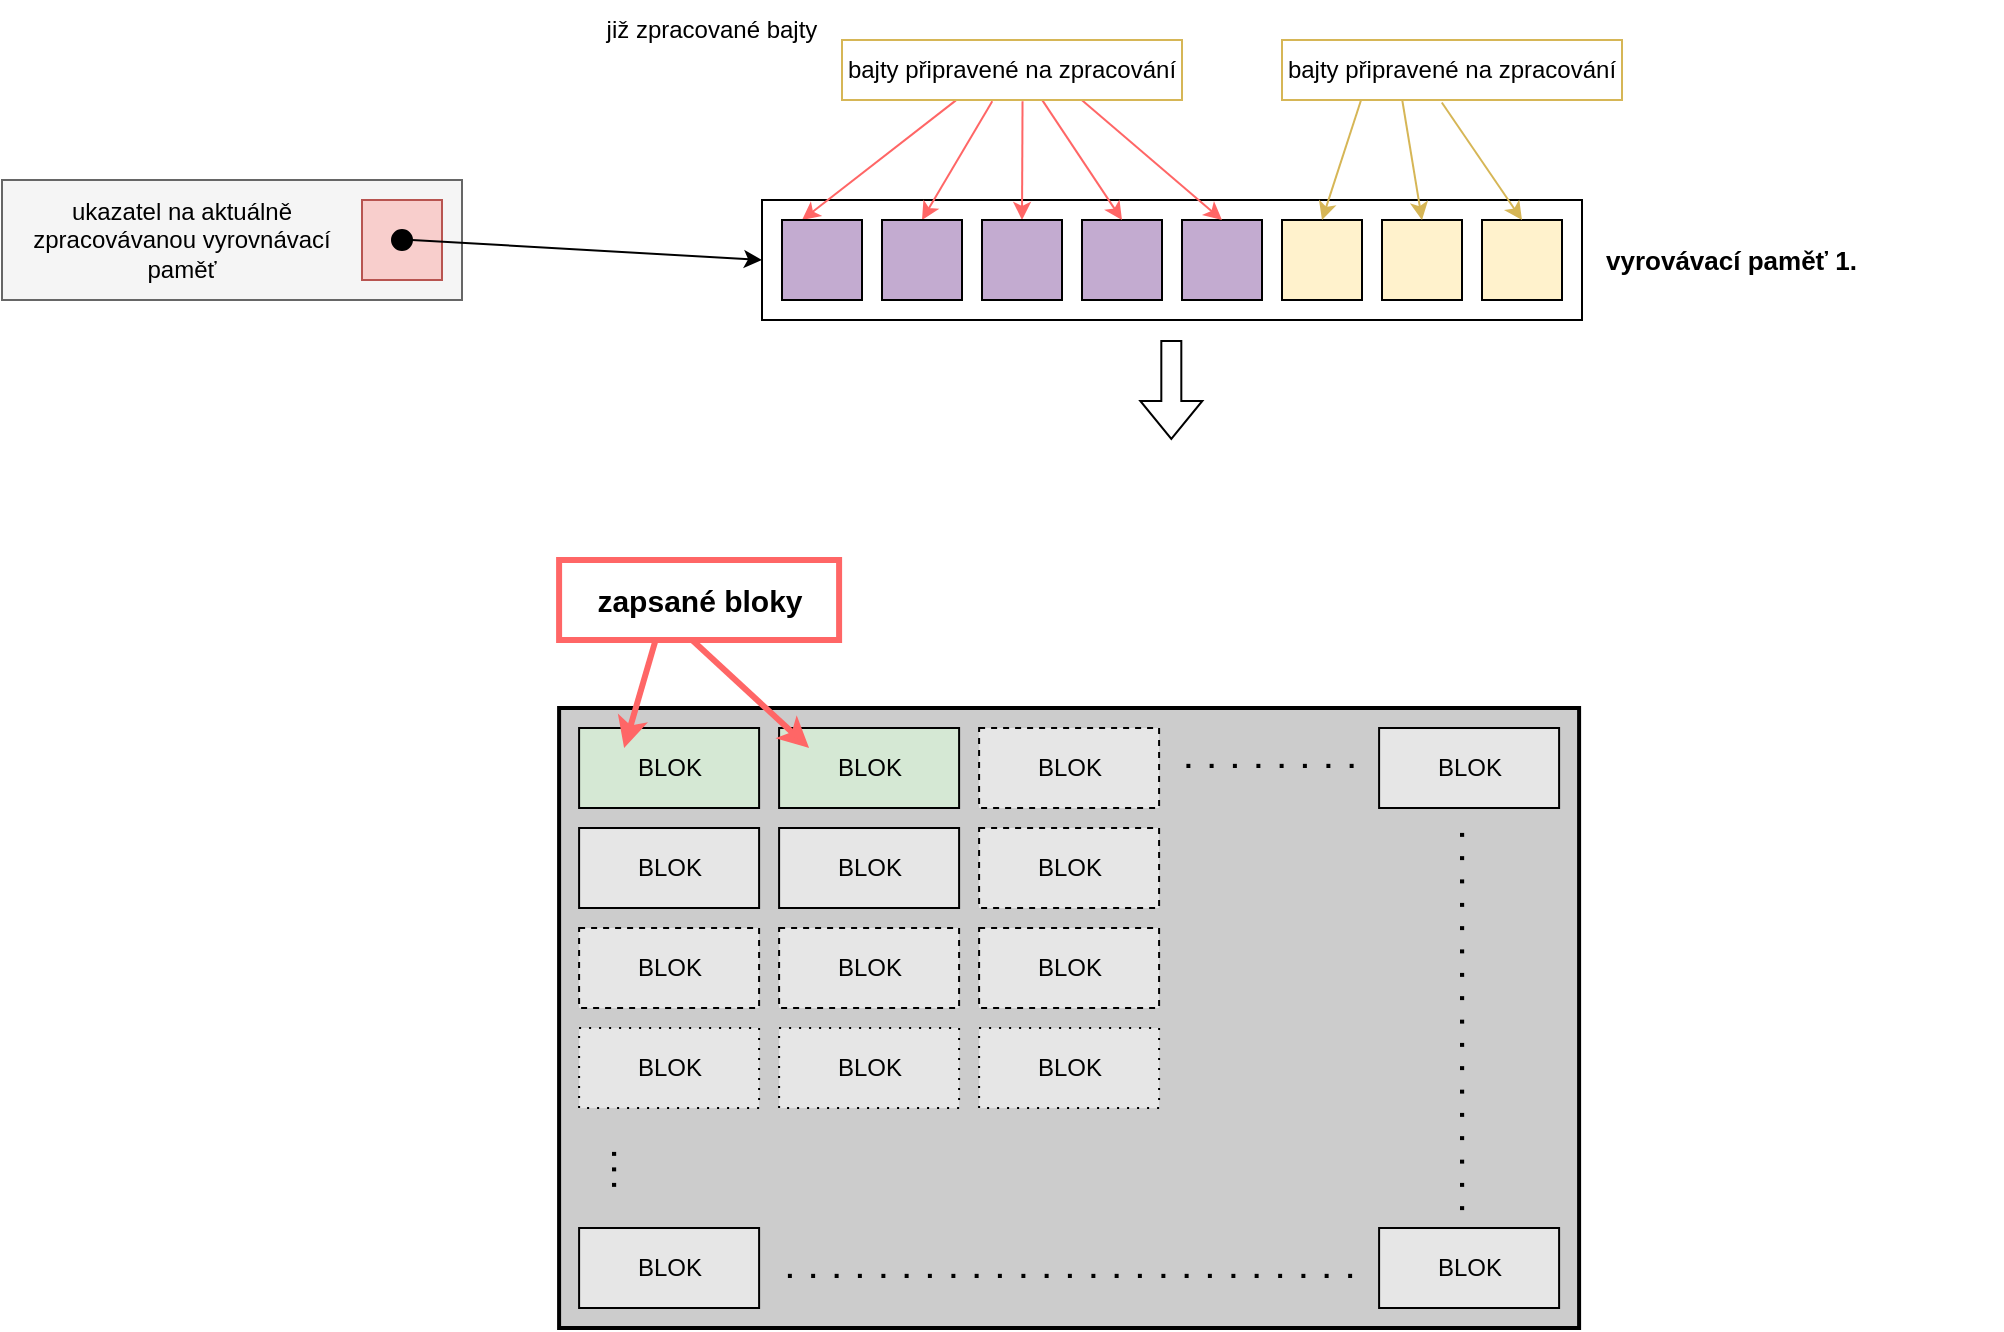 <mxfile version="26.2.15">
  <diagram name="Page-1" id="LGPMgBIfTs9LsEEEOlJE">
    <mxGraphModel dx="1678" dy="989" grid="1" gridSize="10" guides="1" tooltips="1" connect="1" arrows="1" fold="1" page="1" pageScale="1" pageWidth="1169" pageHeight="827" math="0" shadow="0">
      <root>
        <mxCell id="0" />
        <mxCell id="1" parent="0" />
        <mxCell id="0NhfyobeQGz_dx_P05Bh-1" value="" style="rounded=0;whiteSpace=wrap;html=1;" parent="1" vertex="1">
          <mxGeometry x="420" y="240" width="410" height="60" as="geometry" />
        </mxCell>
        <mxCell id="0NhfyobeQGz_dx_P05Bh-2" value="" style="rounded=0;whiteSpace=wrap;html=1;fillColor=#FFF2CC;strokeColor=#000000;" parent="1" vertex="1">
          <mxGeometry x="780" y="250" width="40" height="40" as="geometry" />
        </mxCell>
        <mxCell id="0NhfyobeQGz_dx_P05Bh-3" value="" style="rounded=0;whiteSpace=wrap;html=1;fillColor=#FFF2CC;strokeColor=#000000;" parent="1" vertex="1">
          <mxGeometry x="680" y="250" width="40" height="40" as="geometry" />
        </mxCell>
        <mxCell id="0NhfyobeQGz_dx_P05Bh-4" value="" style="rounded=0;whiteSpace=wrap;html=1;fillColor=#FFF2CC;strokeColor=#000000;" parent="1" vertex="1">
          <mxGeometry x="730" y="250" width="40" height="40" as="geometry" />
        </mxCell>
        <mxCell id="0NhfyobeQGz_dx_P05Bh-6" value="" style="rounded=0;whiteSpace=wrap;html=1;fillColor=#C3ABD0;strokeColor=#000000;" parent="1" vertex="1">
          <mxGeometry x="630" y="250" width="40" height="40" as="geometry" />
        </mxCell>
        <mxCell id="0NhfyobeQGz_dx_P05Bh-10" value="" style="endArrow=classic;html=1;rounded=0;entryX=0.25;entryY=0;entryDx=0;entryDy=0;fillColor=#f8cecc;strokeColor=#FF6666;exitX=0.335;exitY=1.006;exitDx=0;exitDy=0;exitPerimeter=0;" parent="1" source="0NhfyobeQGz_dx_P05Bh-37" edge="1">
          <mxGeometry width="50" height="50" relative="1" as="geometry">
            <mxPoint x="500" y="190" as="sourcePoint" />
            <mxPoint x="440.0" y="250" as="targetPoint" />
          </mxGeometry>
        </mxCell>
        <mxCell id="0NhfyobeQGz_dx_P05Bh-11" value="" style="endArrow=classic;html=1;rounded=0;entryX=0.5;entryY=0;entryDx=0;entryDy=0;fillColor=#f8cecc;strokeColor=#FF6666;exitX=0.442;exitY=1.019;exitDx=0;exitDy=0;exitPerimeter=0;" parent="1" source="0NhfyobeQGz_dx_P05Bh-37" target="0NhfyobeQGz_dx_P05Bh-32" edge="1">
          <mxGeometry width="50" height="50" relative="1" as="geometry">
            <mxPoint x="520" y="190" as="sourcePoint" />
            <mxPoint x="490.0" y="250" as="targetPoint" />
          </mxGeometry>
        </mxCell>
        <mxCell id="0NhfyobeQGz_dx_P05Bh-12" value="" style="endArrow=classic;html=1;rounded=0;entryX=0.5;entryY=0;entryDx=0;entryDy=0;fillColor=#f8cecc;strokeColor=#FF6666;exitX=0.531;exitY=1.019;exitDx=0;exitDy=0;exitPerimeter=0;" parent="1" source="0NhfyobeQGz_dx_P05Bh-37" target="0NhfyobeQGz_dx_P05Bh-33" edge="1">
          <mxGeometry width="50" height="50" relative="1" as="geometry">
            <mxPoint x="540" y="190" as="sourcePoint" />
            <mxPoint x="540" y="250" as="targetPoint" />
          </mxGeometry>
        </mxCell>
        <mxCell id="0NhfyobeQGz_dx_P05Bh-13" value="již zpracované bajty" style="text;html=1;align=center;verticalAlign=middle;whiteSpace=wrap;rounded=0;" parent="1" vertex="1">
          <mxGeometry x="330" y="140" width="130" height="30" as="geometry" />
        </mxCell>
        <mxCell id="0NhfyobeQGz_dx_P05Bh-17" value="" style="endArrow=classic;html=1;rounded=0;exitX=0.234;exitY=0.976;exitDx=0;exitDy=0;entryX=0.5;entryY=0;entryDx=0;entryDy=0;fillColor=#fff2cc;strokeColor=#d6b656;exitPerimeter=0;" parent="1" source="0NhfyobeQGz_dx_P05Bh-20" target="0NhfyobeQGz_dx_P05Bh-3" edge="1">
          <mxGeometry width="50" height="50" relative="1" as="geometry">
            <mxPoint x="701.42" y="191.38" as="sourcePoint" />
            <mxPoint x="720" y="300" as="targetPoint" />
          </mxGeometry>
        </mxCell>
        <mxCell id="0NhfyobeQGz_dx_P05Bh-18" value="" style="endArrow=classic;html=1;rounded=0;exitX=0.354;exitY=1.012;exitDx=0;exitDy=0;entryX=0.5;entryY=0;entryDx=0;entryDy=0;fillColor=#fff2cc;strokeColor=#d6b656;exitPerimeter=0;" parent="1" source="0NhfyobeQGz_dx_P05Bh-20" target="0NhfyobeQGz_dx_P05Bh-4" edge="1">
          <mxGeometry width="50" height="50" relative="1" as="geometry">
            <mxPoint x="725" y="190" as="sourcePoint" />
            <mxPoint x="710" y="260" as="targetPoint" />
          </mxGeometry>
        </mxCell>
        <mxCell id="0NhfyobeQGz_dx_P05Bh-19" value="" style="endArrow=classic;html=1;rounded=0;exitX=0.47;exitY=1.042;exitDx=0;exitDy=0;entryX=0.5;entryY=0;entryDx=0;entryDy=0;fillColor=#fff2cc;strokeColor=#d6b656;exitPerimeter=0;" parent="1" source="0NhfyobeQGz_dx_P05Bh-20" target="0NhfyobeQGz_dx_P05Bh-2" edge="1">
          <mxGeometry width="50" height="50" relative="1" as="geometry">
            <mxPoint x="770" y="190" as="sourcePoint" />
            <mxPoint x="760" y="260" as="targetPoint" />
          </mxGeometry>
        </mxCell>
        <mxCell id="0NhfyobeQGz_dx_P05Bh-20" value="bajty připravené na zpracování" style="rounded=0;whiteSpace=wrap;html=1;strokeColor=#D6B656;" parent="1" vertex="1">
          <mxGeometry x="680" y="160" width="170" height="30" as="geometry" />
        </mxCell>
        <mxCell id="0NhfyobeQGz_dx_P05Bh-21" value="&lt;font style=&quot;font-size: 13px;&quot;&gt;&lt;b&gt;vyrovávací paměť 1.&lt;/b&gt;&lt;/font&gt;" style="text;html=1;align=left;verticalAlign=middle;whiteSpace=wrap;rounded=0;" parent="1" vertex="1">
          <mxGeometry x="840" y="255" width="200" height="30" as="geometry" />
        </mxCell>
        <mxCell id="0NhfyobeQGz_dx_P05Bh-22" value="" style="rounded=0;whiteSpace=wrap;html=1;fillColor=#f5f5f5;fontColor=#333333;strokeColor=#666666;" parent="1" vertex="1">
          <mxGeometry x="40" y="230" width="230" height="60" as="geometry" />
        </mxCell>
        <mxCell id="0NhfyobeQGz_dx_P05Bh-23" value="ukazatel na aktuálně zpracovávanou vyrovnávací paměť" style="text;html=1;align=center;verticalAlign=middle;whiteSpace=wrap;rounded=0;" parent="1" vertex="1">
          <mxGeometry x="50" y="230" width="160" height="60" as="geometry" />
        </mxCell>
        <mxCell id="0NhfyobeQGz_dx_P05Bh-24" value="" style="rounded=0;whiteSpace=wrap;html=1;fillColor=#f8cecc;strokeColor=#b85450;" parent="1" vertex="1">
          <mxGeometry x="220" y="240" width="40" height="40" as="geometry" />
        </mxCell>
        <mxCell id="0NhfyobeQGz_dx_P05Bh-25" value="" style="ellipse;whiteSpace=wrap;html=1;aspect=fixed;fillColor=#000000;" parent="1" vertex="1">
          <mxGeometry x="235" y="255" width="10" height="10" as="geometry" />
        </mxCell>
        <mxCell id="0NhfyobeQGz_dx_P05Bh-26" value="" style="endArrow=classic;html=1;rounded=0;exitX=1;exitY=0.5;exitDx=0;exitDy=0;entryX=0;entryY=0.5;entryDx=0;entryDy=0;" parent="1" source="0NhfyobeQGz_dx_P05Bh-25" target="0NhfyobeQGz_dx_P05Bh-1" edge="1">
          <mxGeometry width="50" height="50" relative="1" as="geometry">
            <mxPoint x="190" y="290" as="sourcePoint" />
            <mxPoint x="380" y="250" as="targetPoint" />
          </mxGeometry>
        </mxCell>
        <mxCell id="0NhfyobeQGz_dx_P05Bh-27" value="" style="shape=flexArrow;endArrow=classic;html=1;rounded=0;" parent="1" edge="1">
          <mxGeometry width="50" height="50" relative="1" as="geometry">
            <mxPoint x="624.66" y="310" as="sourcePoint" />
            <mxPoint x="624.66" y="360" as="targetPoint" />
          </mxGeometry>
        </mxCell>
        <mxCell id="0NhfyobeQGz_dx_P05Bh-28" value="" style="rounded=0;whiteSpace=wrap;html=1;fillColor=#C3ABD0;strokeColor=#000000;" parent="1" vertex="1">
          <mxGeometry x="430" y="250" width="40" height="40" as="geometry" />
        </mxCell>
        <mxCell id="0NhfyobeQGz_dx_P05Bh-32" value="" style="rounded=0;whiteSpace=wrap;html=1;fillColor=#C3ABD0;strokeColor=#000000;" parent="1" vertex="1">
          <mxGeometry x="480" y="250" width="40" height="40" as="geometry" />
        </mxCell>
        <mxCell id="0NhfyobeQGz_dx_P05Bh-33" value="" style="rounded=0;whiteSpace=wrap;html=1;fillColor=#C3ABD0;strokeColor=#000000;" parent="1" vertex="1">
          <mxGeometry x="530" y="250" width="40" height="40" as="geometry" />
        </mxCell>
        <mxCell id="0NhfyobeQGz_dx_P05Bh-34" value="" style="rounded=0;whiteSpace=wrap;html=1;fillColor=#C3ABD0;strokeColor=#000000;" parent="1" vertex="1">
          <mxGeometry x="580" y="250" width="40" height="40" as="geometry" />
        </mxCell>
        <mxCell id="0NhfyobeQGz_dx_P05Bh-35" value="" style="endArrow=classic;html=1;rounded=0;entryX=0.5;entryY=0;entryDx=0;entryDy=0;fillColor=#f8cecc;strokeColor=#FF6666;exitX=0.588;exitY=0.994;exitDx=0;exitDy=0;exitPerimeter=0;" parent="1" source="0NhfyobeQGz_dx_P05Bh-37" target="0NhfyobeQGz_dx_P05Bh-34" edge="1">
          <mxGeometry width="50" height="50" relative="1" as="geometry">
            <mxPoint x="560" y="190" as="sourcePoint" />
            <mxPoint x="600" y="250" as="targetPoint" />
          </mxGeometry>
        </mxCell>
        <mxCell id="0NhfyobeQGz_dx_P05Bh-36" value="" style="endArrow=classic;html=1;rounded=0;entryX=0.5;entryY=0;entryDx=0;entryDy=0;fillColor=#f8cecc;strokeColor=#FF6666;exitX=0.706;exitY=1.006;exitDx=0;exitDy=0;exitPerimeter=0;" parent="1" source="0NhfyobeQGz_dx_P05Bh-37" target="0NhfyobeQGz_dx_P05Bh-6" edge="1">
          <mxGeometry width="50" height="50" relative="1" as="geometry">
            <mxPoint x="580" y="190" as="sourcePoint" />
            <mxPoint x="660" y="230" as="targetPoint" />
          </mxGeometry>
        </mxCell>
        <mxCell id="0NhfyobeQGz_dx_P05Bh-37" value="bajty připravené na zpracování" style="rounded=0;whiteSpace=wrap;html=1;strokeColor=#D6B656;" parent="1" vertex="1">
          <mxGeometry x="460" y="160" width="170" height="30" as="geometry" />
        </mxCell>
        <mxCell id="0NhfyobeQGz_dx_P05Bh-38" value="" style="rounded=0;whiteSpace=wrap;html=1;fillColor=#CCCCCC;strokeWidth=2;" parent="1" vertex="1">
          <mxGeometry x="318.55" y="494" width="510" height="310" as="geometry" />
        </mxCell>
        <mxCell id="0NhfyobeQGz_dx_P05Bh-39" value="" style="rounded=0;whiteSpace=wrap;html=1;fillColor=#d5e8d4;strokeColor=#000000;" parent="1" vertex="1">
          <mxGeometry x="328.55" y="504" width="90" height="40" as="geometry" />
        </mxCell>
        <mxCell id="0NhfyobeQGz_dx_P05Bh-40" value="" style="rounded=0;whiteSpace=wrap;html=1;fillColor=#d5e8d4;strokeColor=#000000;" parent="1" vertex="1">
          <mxGeometry x="428.55" y="504" width="90" height="40" as="geometry" />
        </mxCell>
        <mxCell id="0NhfyobeQGz_dx_P05Bh-42" value="" style="rounded=0;whiteSpace=wrap;html=1;fillColor=#E6E6E6;" parent="1" vertex="1">
          <mxGeometry x="328.55" y="554" width="90" height="40" as="geometry" />
        </mxCell>
        <mxCell id="0NhfyobeQGz_dx_P05Bh-46" value="" style="rounded=0;whiteSpace=wrap;html=1;dashed=1;fillColor=#E6E6E6;" parent="1" vertex="1">
          <mxGeometry x="428.55" y="604" width="90" height="40" as="geometry" />
        </mxCell>
        <mxCell id="0NhfyobeQGz_dx_P05Bh-47" value="" style="rounded=0;whiteSpace=wrap;html=1;dashed=1;fillColor=#E6E6E6;" parent="1" vertex="1">
          <mxGeometry x="328.55" y="604" width="90" height="40" as="geometry" />
        </mxCell>
        <mxCell id="0NhfyobeQGz_dx_P05Bh-53" value="" style="rounded=0;whiteSpace=wrap;html=1;dashed=1;dashPattern=1 4;fillColor=#E6E6E6;" parent="1" vertex="1">
          <mxGeometry x="428.55" y="654" width="90" height="40" as="geometry" />
        </mxCell>
        <mxCell id="0NhfyobeQGz_dx_P05Bh-55" value="" style="rounded=0;whiteSpace=wrap;html=1;dashed=1;dashPattern=1 4;fillColor=#E6E6E6;" parent="1" vertex="1">
          <mxGeometry x="328.55" y="654" width="90" height="40" as="geometry" />
        </mxCell>
        <mxCell id="0NhfyobeQGz_dx_P05Bh-56" value="" style="rounded=0;whiteSpace=wrap;html=1;dashed=1;dashPattern=1 4;fillColor=#E6E6E6;" parent="1" vertex="1">
          <mxGeometry x="528.55" y="654" width="90" height="40" as="geometry" />
        </mxCell>
        <mxCell id="0NhfyobeQGz_dx_P05Bh-57" value="BLOK" style="text;html=1;align=center;verticalAlign=middle;whiteSpace=wrap;rounded=0;" parent="1" vertex="1">
          <mxGeometry x="343.55" y="509" width="60" height="30" as="geometry" />
        </mxCell>
        <mxCell id="0NhfyobeQGz_dx_P05Bh-58" value="BLOK" style="text;html=1;align=center;verticalAlign=middle;whiteSpace=wrap;rounded=0;" parent="1" vertex="1">
          <mxGeometry x="443.55" y="509" width="60" height="30" as="geometry" />
        </mxCell>
        <mxCell id="0NhfyobeQGz_dx_P05Bh-60" value="BLOK" style="text;html=1;align=center;verticalAlign=middle;whiteSpace=wrap;rounded=0;" parent="1" vertex="1">
          <mxGeometry x="343.55" y="559" width="60" height="30" as="geometry" />
        </mxCell>
        <mxCell id="0NhfyobeQGz_dx_P05Bh-64" value="BLOK" style="text;html=1;align=center;verticalAlign=middle;whiteSpace=wrap;rounded=0;" parent="1" vertex="1">
          <mxGeometry x="443.55" y="609" width="60" height="30" as="geometry" />
        </mxCell>
        <mxCell id="0NhfyobeQGz_dx_P05Bh-65" value="BLOK" style="text;html=1;align=center;verticalAlign=middle;whiteSpace=wrap;rounded=0;" parent="1" vertex="1">
          <mxGeometry x="343.55" y="609" width="60" height="30" as="geometry" />
        </mxCell>
        <mxCell id="0NhfyobeQGz_dx_P05Bh-66" value="BLOK" style="text;html=1;align=center;verticalAlign=middle;whiteSpace=wrap;rounded=0;" parent="1" vertex="1">
          <mxGeometry x="343.55" y="659" width="60" height="30" as="geometry" />
        </mxCell>
        <mxCell id="0NhfyobeQGz_dx_P05Bh-67" value="BLOK" style="text;html=1;align=center;verticalAlign=middle;whiteSpace=wrap;rounded=0;" parent="1" vertex="1">
          <mxGeometry x="443.55" y="659" width="60" height="30" as="geometry" />
        </mxCell>
        <mxCell id="0NhfyobeQGz_dx_P05Bh-68" value="BLOK" style="text;html=1;align=center;verticalAlign=middle;whiteSpace=wrap;rounded=0;" parent="1" vertex="1">
          <mxGeometry x="543.55" y="659" width="60" height="30" as="geometry" />
        </mxCell>
        <mxCell id="0NhfyobeQGz_dx_P05Bh-69" value="" style="group" parent="1" vertex="1" connectable="0">
          <mxGeometry x="528.55" y="604" width="90" height="40" as="geometry" />
        </mxCell>
        <mxCell id="0NhfyobeQGz_dx_P05Bh-45" value="" style="rounded=0;whiteSpace=wrap;html=1;dashed=1;fillColor=#E6E6E6;" parent="0NhfyobeQGz_dx_P05Bh-69" vertex="1">
          <mxGeometry width="90" height="40" as="geometry" />
        </mxCell>
        <mxCell id="0NhfyobeQGz_dx_P05Bh-63" value="BLOK" style="text;html=1;align=center;verticalAlign=middle;whiteSpace=wrap;rounded=0;" parent="0NhfyobeQGz_dx_P05Bh-69" vertex="1">
          <mxGeometry x="15" y="5" width="60" height="30" as="geometry" />
        </mxCell>
        <mxCell id="0NhfyobeQGz_dx_P05Bh-70" value="" style="group" parent="1" vertex="1" connectable="0">
          <mxGeometry x="528.55" y="554" width="90" height="40" as="geometry" />
        </mxCell>
        <mxCell id="0NhfyobeQGz_dx_P05Bh-71" value="" style="rounded=0;whiteSpace=wrap;html=1;dashed=1;fillColor=#E6E6E6;" parent="0NhfyobeQGz_dx_P05Bh-70" vertex="1">
          <mxGeometry width="90" height="40" as="geometry" />
        </mxCell>
        <mxCell id="0NhfyobeQGz_dx_P05Bh-72" value="BLOK" style="text;html=1;align=center;verticalAlign=middle;whiteSpace=wrap;rounded=0;" parent="0NhfyobeQGz_dx_P05Bh-70" vertex="1">
          <mxGeometry x="15" y="5" width="60" height="30" as="geometry" />
        </mxCell>
        <mxCell id="0NhfyobeQGz_dx_P05Bh-73" value="" style="group" parent="1" vertex="1" connectable="0">
          <mxGeometry x="528.55" y="504" width="90" height="40" as="geometry" />
        </mxCell>
        <mxCell id="0NhfyobeQGz_dx_P05Bh-74" value="" style="rounded=0;whiteSpace=wrap;html=1;dashed=1;fillColor=#E6E6E6;" parent="0NhfyobeQGz_dx_P05Bh-73" vertex="1">
          <mxGeometry width="90" height="40" as="geometry" />
        </mxCell>
        <mxCell id="0NhfyobeQGz_dx_P05Bh-75" value="BLOK" style="text;html=1;align=center;verticalAlign=middle;whiteSpace=wrap;rounded=0;" parent="0NhfyobeQGz_dx_P05Bh-73" vertex="1">
          <mxGeometry x="15" y="5" width="60" height="30" as="geometry" />
        </mxCell>
        <mxCell id="0NhfyobeQGz_dx_P05Bh-77" value="" style="group" parent="1" vertex="1" connectable="0">
          <mxGeometry x="728.55" y="754" width="90" height="40" as="geometry" />
        </mxCell>
        <mxCell id="0NhfyobeQGz_dx_P05Bh-43" value="" style="rounded=0;whiteSpace=wrap;html=1;fillColor=#E6E6E6;" parent="0NhfyobeQGz_dx_P05Bh-77" vertex="1">
          <mxGeometry width="90" height="40" as="geometry" />
        </mxCell>
        <mxCell id="0NhfyobeQGz_dx_P05Bh-61" value="BLOK" style="text;html=1;align=center;verticalAlign=middle;whiteSpace=wrap;rounded=0;" parent="0NhfyobeQGz_dx_P05Bh-77" vertex="1">
          <mxGeometry x="15" y="5" width="60" height="30" as="geometry" />
        </mxCell>
        <mxCell id="0NhfyobeQGz_dx_P05Bh-78" value="" style="group" parent="1" vertex="1" connectable="0">
          <mxGeometry x="728.55" y="504" width="90" height="40" as="geometry" />
        </mxCell>
        <mxCell id="0NhfyobeQGz_dx_P05Bh-79" value="" style="rounded=0;whiteSpace=wrap;html=1;fillColor=#E6E6E6;" parent="0NhfyobeQGz_dx_P05Bh-78" vertex="1">
          <mxGeometry width="90" height="40" as="geometry" />
        </mxCell>
        <mxCell id="0NhfyobeQGz_dx_P05Bh-80" value="BLOK" style="text;html=1;align=center;verticalAlign=middle;whiteSpace=wrap;rounded=0;" parent="0NhfyobeQGz_dx_P05Bh-78" vertex="1">
          <mxGeometry x="15" y="5" width="60" height="30" as="geometry" />
        </mxCell>
        <mxCell id="0NhfyobeQGz_dx_P05Bh-81" value="" style="group" parent="1" vertex="1" connectable="0">
          <mxGeometry x="328.55" y="754" width="90" height="40" as="geometry" />
        </mxCell>
        <mxCell id="0NhfyobeQGz_dx_P05Bh-82" value="" style="rounded=0;whiteSpace=wrap;html=1;fillColor=#E6E6E6;" parent="0NhfyobeQGz_dx_P05Bh-81" vertex="1">
          <mxGeometry width="90" height="40" as="geometry" />
        </mxCell>
        <mxCell id="0NhfyobeQGz_dx_P05Bh-83" value="BLOK" style="text;html=1;align=center;verticalAlign=middle;whiteSpace=wrap;rounded=0;" parent="0NhfyobeQGz_dx_P05Bh-81" vertex="1">
          <mxGeometry x="15" y="5" width="60" height="30" as="geometry" />
        </mxCell>
        <mxCell id="0NhfyobeQGz_dx_P05Bh-85" value="" style="group" parent="1" vertex="1" connectable="0">
          <mxGeometry x="428.55" y="554" width="90" height="40" as="geometry" />
        </mxCell>
        <mxCell id="0NhfyobeQGz_dx_P05Bh-86" value="" style="rounded=0;whiteSpace=wrap;html=1;fillColor=#E6E6E6;" parent="0NhfyobeQGz_dx_P05Bh-85" vertex="1">
          <mxGeometry width="90" height="40" as="geometry" />
        </mxCell>
        <mxCell id="0NhfyobeQGz_dx_P05Bh-87" value="BLOK" style="text;html=1;align=center;verticalAlign=middle;whiteSpace=wrap;rounded=0;" parent="0NhfyobeQGz_dx_P05Bh-85" vertex="1">
          <mxGeometry x="15" y="5" width="60" height="30" as="geometry" />
        </mxCell>
        <mxCell id="0NhfyobeQGz_dx_P05Bh-89" value="&lt;font style=&quot;font-size: 14px;&quot;&gt;&lt;b&gt;. . .&lt;/b&gt;&lt;/font&gt;" style="text;html=1;align=center;verticalAlign=middle;whiteSpace=wrap;rounded=0;rotation=90;" parent="1" vertex="1">
          <mxGeometry x="318.55" y="714" width="62.5" height="20" as="geometry" />
        </mxCell>
        <mxCell id="0NhfyobeQGz_dx_P05Bh-90" value="&lt;font style=&quot;font-size: 14px;&quot;&gt;&lt;b&gt;.&amp;nbsp; .&amp;nbsp; .&amp;nbsp; .&amp;nbsp; .&amp;nbsp; .&amp;nbsp; .&amp;nbsp; .&lt;/b&gt;&lt;/font&gt;" style="text;html=1;align=center;verticalAlign=middle;whiteSpace=wrap;rounded=0;rotation=0;" parent="1" vertex="1">
          <mxGeometry x="618.55" y="509" width="110" height="20" as="geometry" />
        </mxCell>
        <mxCell id="0NhfyobeQGz_dx_P05Bh-91" value="&lt;span style=&quot;font-size: 14px;&quot;&gt;&lt;b&gt;.&amp;nbsp; .&amp;nbsp; .&amp;nbsp; .&amp;nbsp; .&amp;nbsp; .&amp;nbsp; .&amp;nbsp; .&amp;nbsp; .&amp;nbsp; .&amp;nbsp; .&amp;nbsp; .&amp;nbsp; .&amp;nbsp; .&amp;nbsp; .&amp;nbsp; .&amp;nbsp; .&lt;/b&gt;&lt;/span&gt;" style="text;html=1;align=center;verticalAlign=middle;whiteSpace=wrap;rounded=0;rotation=90;" parent="1" vertex="1">
          <mxGeometry x="665.67" y="640.32" width="215.78" height="20" as="geometry" />
        </mxCell>
        <mxCell id="0NhfyobeQGz_dx_P05Bh-92" value="&lt;span style=&quot;font-size: 14px;&quot;&gt;&lt;b&gt;.&amp;nbsp; .&amp;nbsp; .&amp;nbsp; .&amp;nbsp; .&amp;nbsp; .&amp;nbsp; .&amp;nbsp; .&amp;nbsp; .&amp;nbsp; .&amp;nbsp; .&amp;nbsp; .&amp;nbsp; .&amp;nbsp; .&amp;nbsp; .&amp;nbsp; .&amp;nbsp; .&amp;nbsp; .&amp;nbsp; .&amp;nbsp; .&amp;nbsp; .&amp;nbsp; .&amp;nbsp; .&amp;nbsp; .&amp;nbsp; .&lt;/b&gt;&lt;/span&gt;" style="text;html=1;align=center;verticalAlign=middle;whiteSpace=wrap;rounded=0;rotation=0;" parent="1" vertex="1">
          <mxGeometry x="418.55" y="764" width="310" height="20" as="geometry" />
        </mxCell>
        <mxCell id="0NhfyobeQGz_dx_P05Bh-93" value="" style="endArrow=classic;html=1;rounded=0;entryX=0.25;entryY=0;entryDx=0;entryDy=0;strokeColor=#FF6666;strokeWidth=3;" parent="1" edge="1">
          <mxGeometry width="50" height="50" relative="1" as="geometry">
            <mxPoint x="368.55" y="454" as="sourcePoint" />
            <mxPoint x="351.05" y="514" as="targetPoint" />
          </mxGeometry>
        </mxCell>
        <mxCell id="0NhfyobeQGz_dx_P05Bh-94" value="" style="endArrow=classic;html=1;rounded=0;entryX=0.25;entryY=0;entryDx=0;entryDy=0;strokeColor=#FF6666;strokeWidth=3;" parent="1" edge="1">
          <mxGeometry width="50" height="50" relative="1" as="geometry">
            <mxPoint x="378.55" y="454" as="sourcePoint" />
            <mxPoint x="443.55" y="514" as="targetPoint" />
          </mxGeometry>
        </mxCell>
        <mxCell id="0NhfyobeQGz_dx_P05Bh-95" value="&lt;font style=&quot;font-size: 15px;&quot;&gt;&lt;b&gt;zapsané bloky&lt;/b&gt;&lt;/font&gt;" style="rounded=0;whiteSpace=wrap;html=1;strokeColor=#FF6666;strokeWidth=3;" parent="1" vertex="1">
          <mxGeometry x="318.55" y="420" width="140" height="40" as="geometry" />
        </mxCell>
      </root>
    </mxGraphModel>
  </diagram>
</mxfile>
